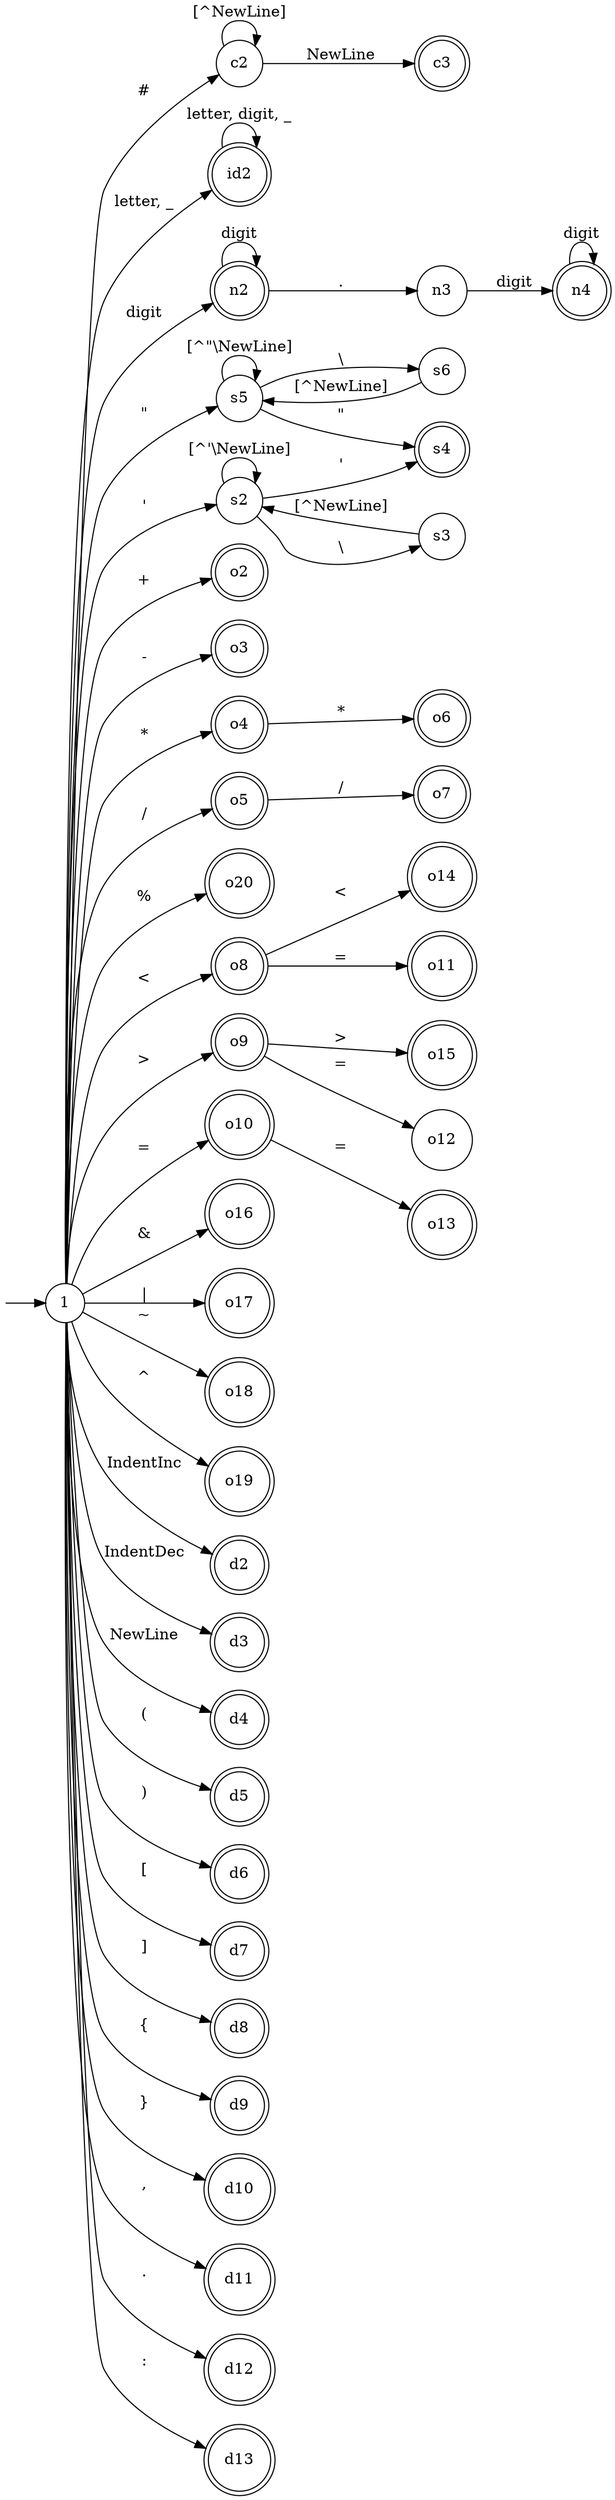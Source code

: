 digraph G {
    rankdir = LR
    node[shape=circle]
    0[label="",color=transparent, width=0]
    0->1
    //comment
    c3[shape=doublecircle]
    1 ->c2[label="#"]
    c2->c3[label="NewLine"]
    c2->c2[label="[^NewLine]"]
    //identifier
    id2[shape=doublecircle]
    1  ->id2[label="letter, _"]
    id2->id2[label="letter, digit, _"]
    //number
    n2[shape=doublecircle]
    n4[shape=doublecircle]
    1 ->n2[label="digit"]
    n2->n2[label="digit"]
    n2->n3[label="."]
    n3->n4[label="digit"]
    n4->n4[label="digit"]
    //str
    s4[shape=doublecircle]
    1 ->s2[label="'"]
    s2->s2[label="[^'\\NewLine]"]
    s2->s3[label="\\"]
    s3->s2[label="[^NewLine]"]
    s2->s4[label="'"]
    1 ->s5[label="\""]
    s5->s5[label="[^\"\\NewLine]"]
    s5->s6[label="\\"]
    s6->s5[label="[^NewLine]"]
    s5->s4[label="\""]
    //op
    //op-arithmetic
    o2,o3,o4,o5,o6,o7,o20[shape=doublecircle]
    1->o2[label="+"]
    1->o3[label="-"]
    1->o4[label="*"]
    1->o5[label="/"]
    1->o20[label="%"]
    o4->o6[label="*"]
    o5->o7[label="/"]
    //op-compare
    o8,o9,o10,o11,o13[shape=doublecircle]
    1->o8[label="<"]
    1->o9[label=">"]
    1->o10[label="="]
    o8->o11[label="="]
    o9->o12[label="="]
    o10->o13[label="="]
    //op-bitwise
    o14,o15,o16,o17,o18,o19[shape=doublecircle]
    o8->o14[label="<"]
    o9->o15[label=">"]
    1->o16[label="&"]
    1->o17[label="|"]
    1->o18[label="~"]
    1->o19[label="^"]
    //delimiter
    d2,d3,d4,d5,d6,d7,d8,d9,d10,d11,d12,d13[shape=doublecircle]
    1->d2[label="IndentInc"]
    1->d3[label="IndentDec"]
    1->d4[label="NewLine"]
    1->d5[label="("]
    1->d6[label=")"]
    1->d7[label="["]
    1->d8[label="]"]
    1->d9[label="{"]
    1->d10[label="}"]
    1->d11[label=","]
    1->d12[label="."]
    1->d13[label=":"]
}